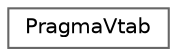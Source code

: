 digraph "Gráfico de Hierarquia de Classes"
{
 // LATEX_PDF_SIZE
  bgcolor="transparent";
  edge [fontname=Helvetica,fontsize=10,labelfontname=Helvetica,labelfontsize=10];
  node [fontname=Helvetica,fontsize=10,shape=box,height=0.2,width=0.4];
  rankdir="LR";
  Node0 [id="Node000000",label="PragmaVtab",height=0.2,width=0.4,color="grey40", fillcolor="white", style="filled",URL="$structPragmaVtab.html",tooltip=" "];
}
